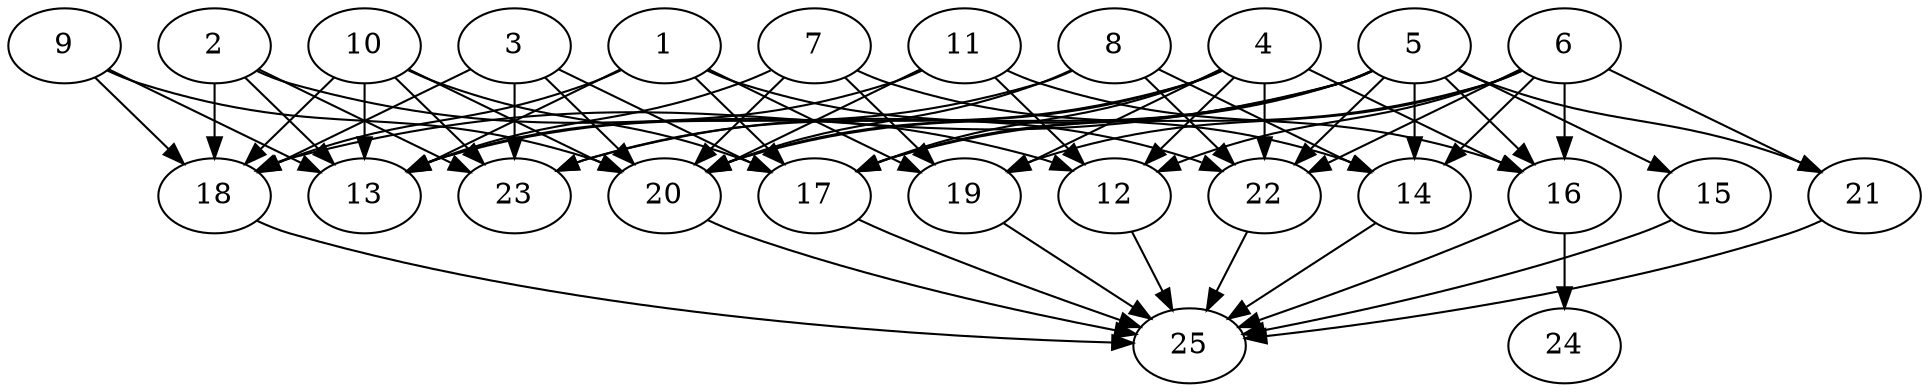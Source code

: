 // DAG automatically generated by daggen at Tue Jul 18 11:30:58 2017
// ./daggen --dot -n 25 --fat 0.8 --regular 0.8 --density 0.8 --jump 1 
digraph G {
  1 [size="956167411", alpha="0.04"]
  1 -> 13 [size ="33554432"]
  1 -> 17 [size ="33554432"]
  1 -> 18 [size ="33554432"]
  1 -> 19 [size ="33554432"]
  1 -> 22 [size ="33554432"]
  2 [size="910496513118", alpha="0.18"]
  2 -> 12 [size ="679477248"]
  2 -> 13 [size ="679477248"]
  2 -> 18 [size ="679477248"]
  2 -> 23 [size ="679477248"]
  3 [size="782757789696", alpha="0.01"]
  3 -> 17 [size ="679477248"]
  3 -> 18 [size ="679477248"]
  3 -> 20 [size ="679477248"]
  3 -> 23 [size ="679477248"]
  4 [size="28991029248", alpha="0.09"]
  4 -> 12 [size ="75497472"]
  4 -> 16 [size ="75497472"]
  4 -> 17 [size ="75497472"]
  4 -> 19 [size ="75497472"]
  4 -> 20 [size ="75497472"]
  4 -> 22 [size ="75497472"]
  4 -> 23 [size ="75497472"]
  5 [size="68719476736", alpha="0.11"]
  5 -> 14 [size ="134217728"]
  5 -> 15 [size ="134217728"]
  5 -> 16 [size ="134217728"]
  5 -> 17 [size ="134217728"]
  5 -> 18 [size ="134217728"]
  5 -> 20 [size ="134217728"]
  5 -> 21 [size ="134217728"]
  5 -> 22 [size ="134217728"]
  5 -> 23 [size ="134217728"]
  6 [size="779371460614", alpha="0.08"]
  6 -> 12 [size ="838860800"]
  6 -> 14 [size ="838860800"]
  6 -> 16 [size ="838860800"]
  6 -> 17 [size ="838860800"]
  6 -> 19 [size ="838860800"]
  6 -> 21 [size ="838860800"]
  6 -> 22 [size ="838860800"]
  7 [size="549755813888", alpha="0.04"]
  7 -> 13 [size ="536870912"]
  7 -> 14 [size ="536870912"]
  7 -> 19 [size ="536870912"]
  7 -> 20 [size ="536870912"]
  8 [size="28991029248", alpha="0.03"]
  8 -> 13 [size ="75497472"]
  8 -> 14 [size ="75497472"]
  8 -> 20 [size ="75497472"]
  8 -> 22 [size ="75497472"]
  9 [size="782757789696", alpha="0.12"]
  9 -> 13 [size ="679477248"]
  9 -> 18 [size ="679477248"]
  9 -> 20 [size ="679477248"]
  10 [size="8589934592", alpha="0.18"]
  10 -> 13 [size ="33554432"]
  10 -> 17 [size ="33554432"]
  10 -> 18 [size ="33554432"]
  10 -> 20 [size ="33554432"]
  10 -> 23 [size ="33554432"]
  11 [size="1032679008", alpha="0.04"]
  11 -> 12 [size ="33554432"]
  11 -> 13 [size ="33554432"]
  11 -> 16 [size ="33554432"]
  11 -> 20 [size ="33554432"]
  12 [size="231928233984", alpha="0.15"]
  12 -> 25 [size ="301989888"]
  13 [size="43157110047", alpha="0.17"]
  14 [size="50459552076", alpha="0.19"]
  14 -> 25 [size ="134217728"]
  15 [size="35799596806", alpha="0.06"]
  15 -> 25 [size ="75497472"]
  16 [size="549755813888", alpha="0.10"]
  16 -> 24 [size ="536870912"]
  16 -> 25 [size ="536870912"]
  17 [size="261655704954", alpha="0.09"]
  17 -> 25 [size ="209715200"]
  18 [size="73522652622", alpha="0.04"]
  18 -> 25 [size ="75497472"]
  19 [size="18790156583", alpha="0.11"]
  19 -> 25 [size ="33554432"]
  20 [size="231928233984", alpha="0.08"]
  20 -> 25 [size ="301989888"]
  21 [size="549755813888", alpha="0.00"]
  21 -> 25 [size ="536870912"]
  22 [size="457422589364", alpha="0.17"]
  22 -> 25 [size ="536870912"]
  23 [size="7219539484", alpha="0.07"]
  24 [size="28991029248", alpha="0.11"]
  25 [size="189815829696", alpha="0.09"]
}
